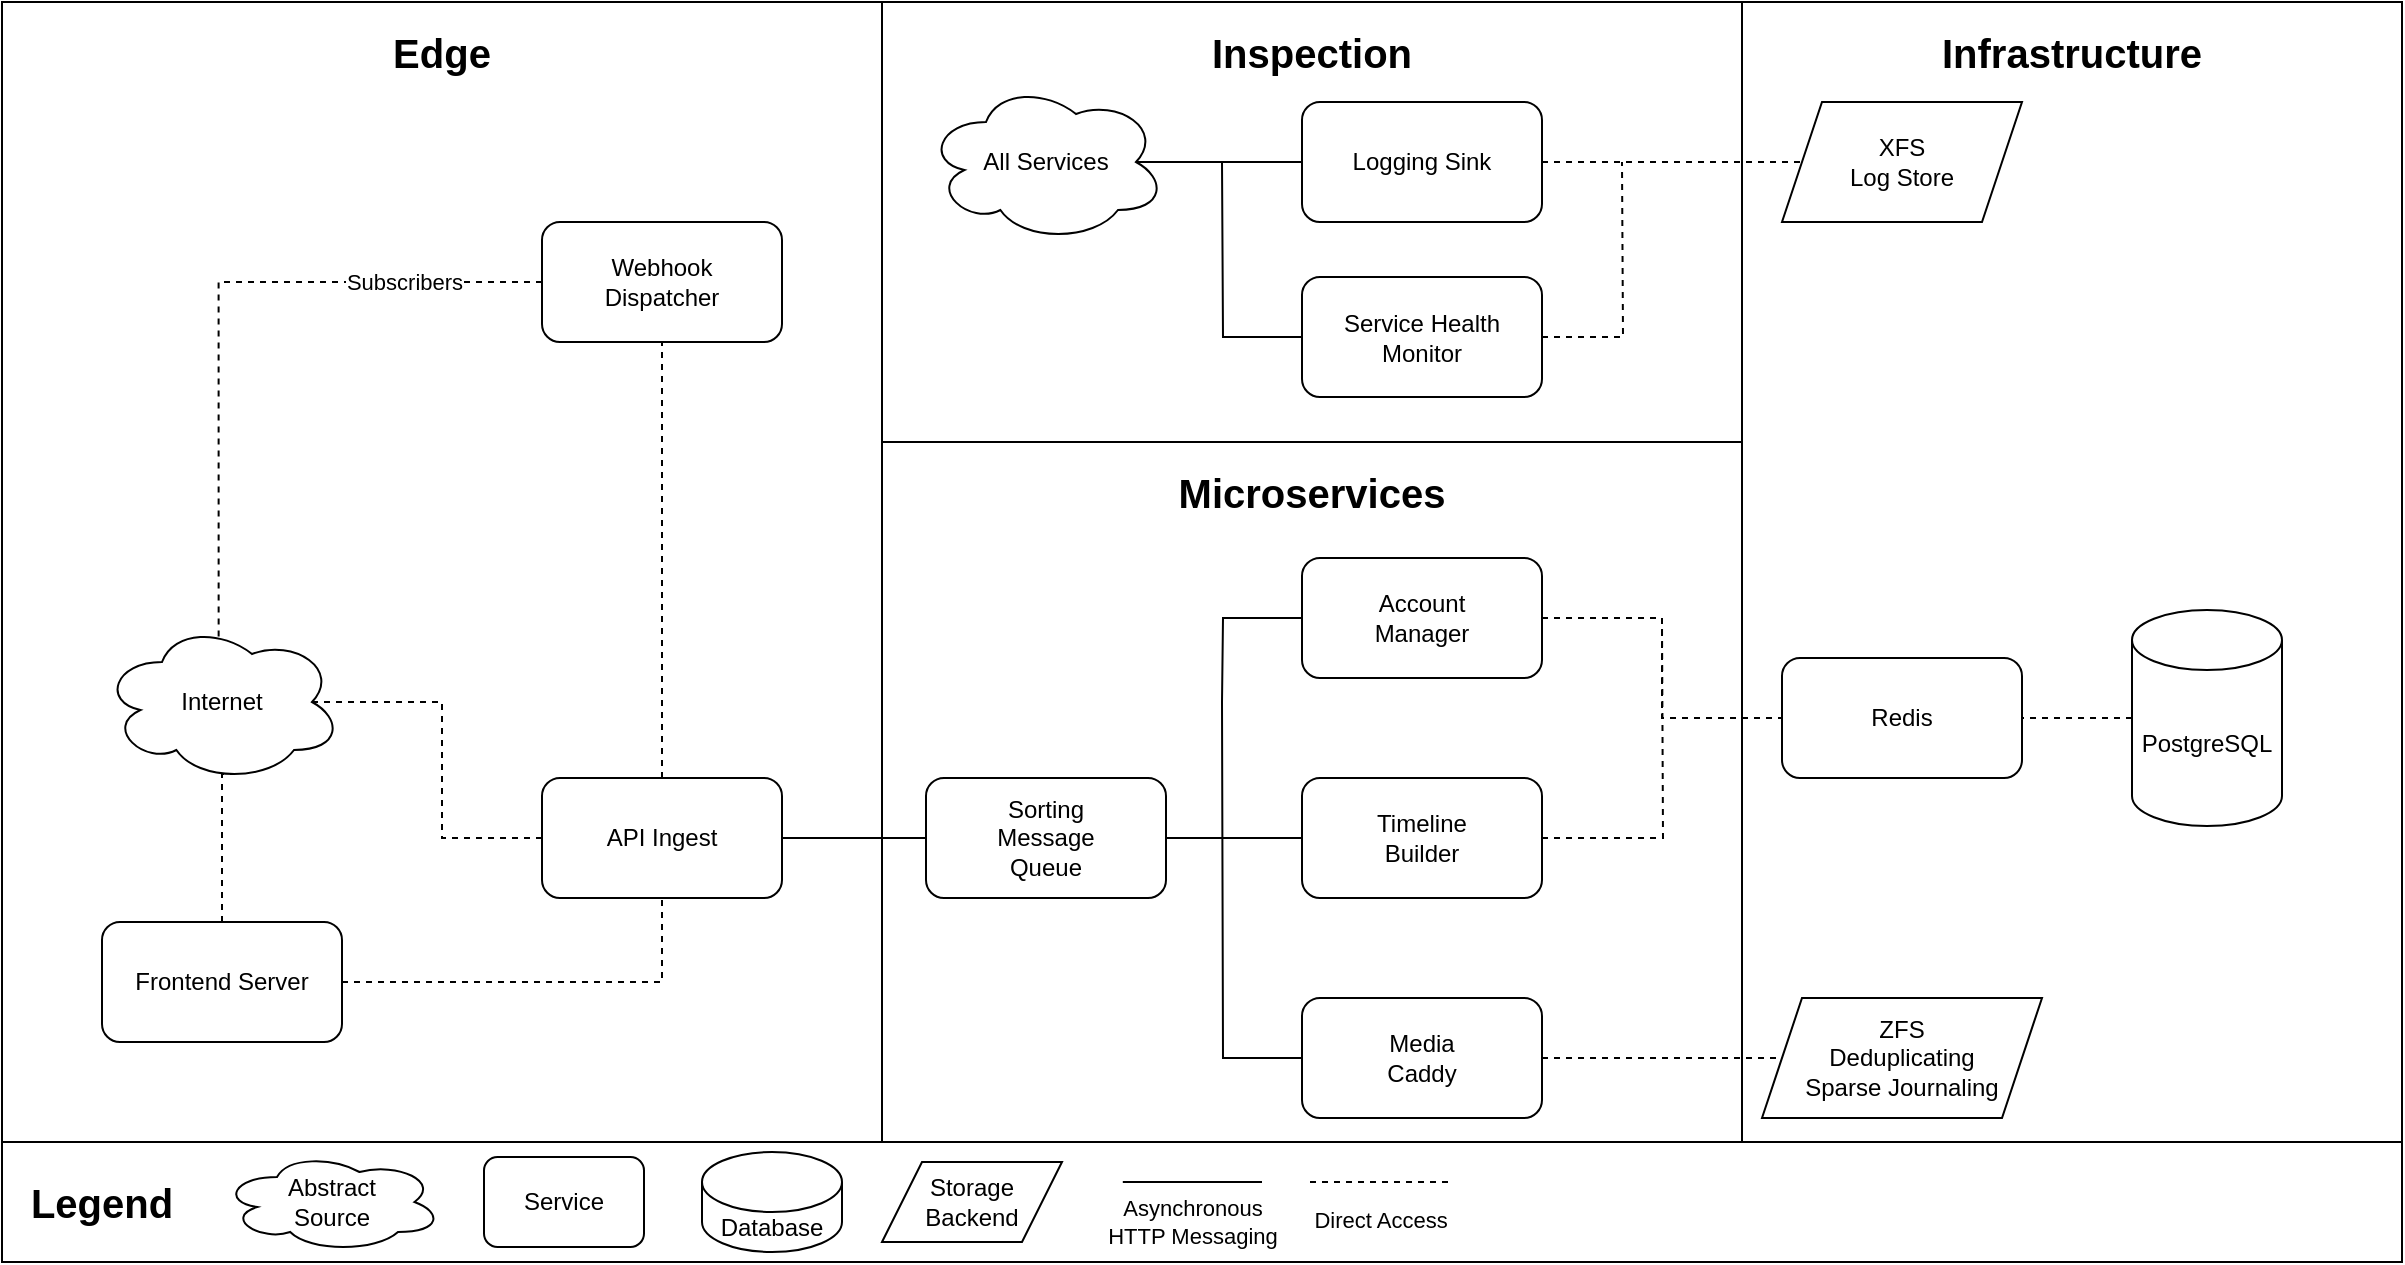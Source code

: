 <mxfile version="21.3.7" type="device">
  <diagram name="Page-1" id="b98fa263-6416-c6ec-5b7d-78bf54ef71d0">
    <mxGraphModel dx="1885" dy="695" grid="1" gridSize="10" guides="1" tooltips="1" connect="1" arrows="1" fold="1" page="0" pageScale="1.5" pageWidth="1100" pageHeight="850" background="none" math="0" shadow="0">
      <root>
        <mxCell id="0" style=";html=1;" />
        <mxCell id="1" style=";html=1;" parent="0" />
        <mxCell id="nBbD44UbI_85YfJUtkpX-35" value="" style="rounded=0;whiteSpace=wrap;html=1;" vertex="1" parent="1">
          <mxGeometry x="520" y="440" width="430" height="220" as="geometry" />
        </mxCell>
        <mxCell id="nBbD44UbI_85YfJUtkpX-30" value="" style="rounded=0;whiteSpace=wrap;html=1;" vertex="1" parent="1">
          <mxGeometry x="950" y="440" width="330" height="570" as="geometry" />
        </mxCell>
        <mxCell id="nBbD44UbI_85YfJUtkpX-29" value="" style="rounded=0;whiteSpace=wrap;html=1;" vertex="1" parent="1">
          <mxGeometry x="520" y="660" width="430" height="350" as="geometry" />
        </mxCell>
        <mxCell id="nBbD44UbI_85YfJUtkpX-15" value="" style="rounded=0;whiteSpace=wrap;html=1;" vertex="1" parent="1">
          <mxGeometry x="80" y="440" width="440" height="570" as="geometry" />
        </mxCell>
        <mxCell id="nBbD44UbI_85YfJUtkpX-7" style="edgeStyle=orthogonalEdgeStyle;rounded=0;orthogonalLoop=1;jettySize=auto;html=1;exitX=0;exitY=0.5;exitDx=0;exitDy=0;endArrow=none;endFill=0;entryX=0.486;entryY=0.121;entryDx=0;entryDy=0;entryPerimeter=0;dashed=1;" edge="1" parent="1" source="nBbD44UbI_85YfJUtkpX-1" target="nBbD44UbI_85YfJUtkpX-2">
          <mxGeometry relative="1" as="geometry" />
        </mxCell>
        <mxCell id="nBbD44UbI_85YfJUtkpX-8" value="Subscribers&lt;br&gt;" style="edgeLabel;html=1;align=center;verticalAlign=middle;resizable=0;points=[];" vertex="1" connectable="0" parent="nBbD44UbI_85YfJUtkpX-7">
          <mxGeometry relative="1" as="geometry">
            <mxPoint x="92" y="-9" as="offset" />
          </mxGeometry>
        </mxCell>
        <mxCell id="nBbD44UbI_85YfJUtkpX-1" value="Webhook&lt;br&gt;Dispatcher" style="rounded=1;whiteSpace=wrap;html=1;" vertex="1" parent="1">
          <mxGeometry x="350" y="550" width="120" height="60" as="geometry" />
        </mxCell>
        <mxCell id="nBbD44UbI_85YfJUtkpX-2" value="Internet" style="ellipse;shape=cloud;whiteSpace=wrap;html=1;" vertex="1" parent="1">
          <mxGeometry x="130" y="750" width="120" height="80" as="geometry" />
        </mxCell>
        <mxCell id="nBbD44UbI_85YfJUtkpX-5" style="rounded=0;orthogonalLoop=1;jettySize=auto;html=1;exitX=0.5;exitY=0;exitDx=0;exitDy=0;strokeColor=default;endArrow=none;endFill=0;dashed=1;" edge="1" parent="1" source="nBbD44UbI_85YfJUtkpX-4" target="nBbD44UbI_85YfJUtkpX-1">
          <mxGeometry relative="1" as="geometry" />
        </mxCell>
        <mxCell id="nBbD44UbI_85YfJUtkpX-9" style="edgeStyle=orthogonalEdgeStyle;rounded=0;orthogonalLoop=1;jettySize=auto;html=1;exitX=0;exitY=0.5;exitDx=0;exitDy=0;entryX=0.875;entryY=0.5;entryDx=0;entryDy=0;entryPerimeter=0;endArrow=none;endFill=0;dashed=1;" edge="1" parent="1" source="nBbD44UbI_85YfJUtkpX-4" target="nBbD44UbI_85YfJUtkpX-2">
          <mxGeometry relative="1" as="geometry" />
        </mxCell>
        <mxCell id="nBbD44UbI_85YfJUtkpX-14" style="edgeStyle=orthogonalEdgeStyle;rounded=0;orthogonalLoop=1;jettySize=auto;html=1;exitX=1;exitY=0.5;exitDx=0;exitDy=0;entryX=0;entryY=0.5;entryDx=0;entryDy=0;endArrow=none;endFill=0;" edge="1" parent="1" source="nBbD44UbI_85YfJUtkpX-4" target="nBbD44UbI_85YfJUtkpX-13">
          <mxGeometry relative="1" as="geometry" />
        </mxCell>
        <mxCell id="nBbD44UbI_85YfJUtkpX-4" value="API Ingest" style="rounded=1;whiteSpace=wrap;html=1;" vertex="1" parent="1">
          <mxGeometry x="350" y="828" width="120" height="60" as="geometry" />
        </mxCell>
        <mxCell id="nBbD44UbI_85YfJUtkpX-11" style="edgeStyle=orthogonalEdgeStyle;rounded=0;orthogonalLoop=1;jettySize=auto;html=1;exitX=0.5;exitY=0;exitDx=0;exitDy=0;endArrow=none;endFill=0;entryX=0.55;entryY=0.95;entryDx=0;entryDy=0;entryPerimeter=0;dashed=1;" edge="1" parent="1" source="nBbD44UbI_85YfJUtkpX-10" target="nBbD44UbI_85YfJUtkpX-2">
          <mxGeometry relative="1" as="geometry">
            <mxPoint x="180" y="850" as="targetPoint" />
            <Array as="points">
              <mxPoint x="190" y="826" />
            </Array>
          </mxGeometry>
        </mxCell>
        <mxCell id="nBbD44UbI_85YfJUtkpX-12" style="edgeStyle=orthogonalEdgeStyle;rounded=0;orthogonalLoop=1;jettySize=auto;html=1;exitX=1;exitY=0.5;exitDx=0;exitDy=0;entryX=0.5;entryY=1;entryDx=0;entryDy=0;endArrow=none;endFill=0;dashed=1;" edge="1" parent="1" source="nBbD44UbI_85YfJUtkpX-10" target="nBbD44UbI_85YfJUtkpX-4">
          <mxGeometry relative="1" as="geometry" />
        </mxCell>
        <mxCell id="nBbD44UbI_85YfJUtkpX-10" value="Frontend Server" style="rounded=1;whiteSpace=wrap;html=1;" vertex="1" parent="1">
          <mxGeometry x="130" y="900" width="120" height="60" as="geometry" />
        </mxCell>
        <mxCell id="nBbD44UbI_85YfJUtkpX-19" style="edgeStyle=orthogonalEdgeStyle;rounded=0;orthogonalLoop=1;jettySize=auto;html=1;exitX=1;exitY=0.5;exitDx=0;exitDy=0;entryX=0;entryY=0.5;entryDx=0;entryDy=0;endArrow=none;endFill=0;" edge="1" parent="1" source="nBbD44UbI_85YfJUtkpX-13" target="nBbD44UbI_85YfJUtkpX-17">
          <mxGeometry relative="1" as="geometry" />
        </mxCell>
        <mxCell id="nBbD44UbI_85YfJUtkpX-13" value="Sorting&lt;br&gt;Message&lt;br&gt;Queue" style="rounded=1;whiteSpace=wrap;html=1;" vertex="1" parent="1">
          <mxGeometry x="542" y="828" width="120" height="60" as="geometry" />
        </mxCell>
        <mxCell id="nBbD44UbI_85YfJUtkpX-20" style="edgeStyle=orthogonalEdgeStyle;rounded=0;orthogonalLoop=1;jettySize=auto;html=1;exitX=0;exitY=0.5;exitDx=0;exitDy=0;endArrow=none;endFill=0;" edge="1" parent="1" source="nBbD44UbI_85YfJUtkpX-16">
          <mxGeometry relative="1" as="geometry">
            <mxPoint x="690" y="790" as="targetPoint" />
          </mxGeometry>
        </mxCell>
        <mxCell id="nBbD44UbI_85YfJUtkpX-25" style="edgeStyle=orthogonalEdgeStyle;rounded=0;orthogonalLoop=1;jettySize=auto;html=1;exitX=1;exitY=0.5;exitDx=0;exitDy=0;entryX=0;entryY=0.5;entryDx=0;entryDy=0;endArrow=none;endFill=0;dashed=1;" edge="1" parent="1" source="nBbD44UbI_85YfJUtkpX-16" target="nBbD44UbI_85YfJUtkpX-22">
          <mxGeometry relative="1" as="geometry" />
        </mxCell>
        <mxCell id="nBbD44UbI_85YfJUtkpX-16" value="Account&lt;br&gt;Manager" style="rounded=1;whiteSpace=wrap;html=1;" vertex="1" parent="1">
          <mxGeometry x="730" y="718" width="120" height="60" as="geometry" />
        </mxCell>
        <mxCell id="nBbD44UbI_85YfJUtkpX-26" style="edgeStyle=orthogonalEdgeStyle;rounded=0;orthogonalLoop=1;jettySize=auto;html=1;exitX=1;exitY=0.5;exitDx=0;exitDy=0;endArrow=none;endFill=0;dashed=1;" edge="1" parent="1" source="nBbD44UbI_85YfJUtkpX-17">
          <mxGeometry relative="1" as="geometry">
            <mxPoint x="910" y="750" as="targetPoint" />
          </mxGeometry>
        </mxCell>
        <mxCell id="nBbD44UbI_85YfJUtkpX-17" value="Timeline&lt;br&gt;Builder" style="rounded=1;whiteSpace=wrap;html=1;" vertex="1" parent="1">
          <mxGeometry x="730" y="828" width="120" height="60" as="geometry" />
        </mxCell>
        <mxCell id="nBbD44UbI_85YfJUtkpX-21" style="edgeStyle=orthogonalEdgeStyle;rounded=0;orthogonalLoop=1;jettySize=auto;html=1;exitX=0;exitY=0.5;exitDx=0;exitDy=0;endArrow=none;endFill=0;" edge="1" parent="1" source="nBbD44UbI_85YfJUtkpX-18">
          <mxGeometry relative="1" as="geometry">
            <mxPoint x="690" y="790" as="targetPoint" />
          </mxGeometry>
        </mxCell>
        <mxCell id="nBbD44UbI_85YfJUtkpX-28" style="edgeStyle=orthogonalEdgeStyle;rounded=0;orthogonalLoop=1;jettySize=auto;html=1;exitX=1;exitY=0.5;exitDx=0;exitDy=0;entryX=0;entryY=0.5;entryDx=0;entryDy=0;endArrow=none;endFill=0;dashed=1;" edge="1" parent="1" source="nBbD44UbI_85YfJUtkpX-18">
          <mxGeometry relative="1" as="geometry">
            <mxPoint x="970" y="968" as="targetPoint" />
          </mxGeometry>
        </mxCell>
        <mxCell id="nBbD44UbI_85YfJUtkpX-18" value="Media&lt;br&gt;Caddy" style="rounded=1;whiteSpace=wrap;html=1;" vertex="1" parent="1">
          <mxGeometry x="730" y="938" width="120" height="60" as="geometry" />
        </mxCell>
        <mxCell id="nBbD44UbI_85YfJUtkpX-22" value="Redis" style="rounded=1;whiteSpace=wrap;html=1;" vertex="1" parent="1">
          <mxGeometry x="970" y="768" width="120" height="60" as="geometry" />
        </mxCell>
        <mxCell id="nBbD44UbI_85YfJUtkpX-24" style="edgeStyle=orthogonalEdgeStyle;rounded=0;orthogonalLoop=1;jettySize=auto;html=1;exitX=0;exitY=0.5;exitDx=0;exitDy=0;entryX=1;entryY=0.5;entryDx=0;entryDy=0;endArrow=none;endFill=0;exitPerimeter=0;dashed=1;" edge="1" parent="1" source="nBbD44UbI_85YfJUtkpX-50" target="nBbD44UbI_85YfJUtkpX-22">
          <mxGeometry relative="1" as="geometry">
            <mxPoint x="1130" y="798" as="sourcePoint" />
          </mxGeometry>
        </mxCell>
        <mxCell id="nBbD44UbI_85YfJUtkpX-44" style="edgeStyle=orthogonalEdgeStyle;rounded=0;orthogonalLoop=1;jettySize=auto;html=1;exitX=1;exitY=0.5;exitDx=0;exitDy=0;entryX=0;entryY=0.5;entryDx=0;entryDy=0;endArrow=none;endFill=0;dashed=1;" edge="1" parent="1" source="nBbD44UbI_85YfJUtkpX-31" target="nBbD44UbI_85YfJUtkpX-53">
          <mxGeometry relative="1" as="geometry">
            <mxPoint x="968.0" y="520" as="targetPoint" />
          </mxGeometry>
        </mxCell>
        <mxCell id="nBbD44UbI_85YfJUtkpX-31" value="Logging Sink" style="rounded=1;whiteSpace=wrap;html=1;" vertex="1" parent="1">
          <mxGeometry x="730" y="490" width="120" height="60" as="geometry" />
        </mxCell>
        <mxCell id="nBbD44UbI_85YfJUtkpX-42" style="edgeStyle=orthogonalEdgeStyle;rounded=0;orthogonalLoop=1;jettySize=auto;html=1;exitX=0;exitY=0.5;exitDx=0;exitDy=0;endArrow=none;endFill=0;" edge="1" parent="1" source="nBbD44UbI_85YfJUtkpX-33">
          <mxGeometry relative="1" as="geometry">
            <mxPoint x="690" y="520" as="targetPoint" />
          </mxGeometry>
        </mxCell>
        <mxCell id="nBbD44UbI_85YfJUtkpX-45" style="edgeStyle=orthogonalEdgeStyle;rounded=0;orthogonalLoop=1;jettySize=auto;html=1;exitX=1;exitY=0.5;exitDx=0;exitDy=0;endArrow=none;endFill=0;dashed=1;" edge="1" parent="1" source="nBbD44UbI_85YfJUtkpX-33">
          <mxGeometry relative="1" as="geometry">
            <mxPoint x="890" y="520" as="targetPoint" />
          </mxGeometry>
        </mxCell>
        <mxCell id="nBbD44UbI_85YfJUtkpX-33" value="Service Health&lt;br&gt;Monitor" style="rounded=1;whiteSpace=wrap;html=1;" vertex="1" parent="1">
          <mxGeometry x="730" y="577.5" width="120" height="60" as="geometry" />
        </mxCell>
        <mxCell id="nBbD44UbI_85YfJUtkpX-36" value="&lt;b&gt;&lt;font style=&quot;font-size: 20px;&quot;&gt;Edge&lt;/font&gt;&lt;/b&gt;" style="text;html=1;strokeColor=none;fillColor=none;align=center;verticalAlign=middle;whiteSpace=wrap;rounded=0;" vertex="1" parent="1">
          <mxGeometry x="270" y="450" width="60" height="30" as="geometry" />
        </mxCell>
        <mxCell id="nBbD44UbI_85YfJUtkpX-37" value="&lt;b&gt;&lt;font style=&quot;font-size: 20px;&quot;&gt;Inspection&lt;br&gt;&lt;/font&gt;&lt;/b&gt;" style="text;html=1;strokeColor=none;fillColor=none;align=center;verticalAlign=middle;whiteSpace=wrap;rounded=0;" vertex="1" parent="1">
          <mxGeometry x="705" y="450" width="60" height="30" as="geometry" />
        </mxCell>
        <mxCell id="nBbD44UbI_85YfJUtkpX-38" value="&lt;b&gt;&lt;font style=&quot;font-size: 20px;&quot;&gt;Microservices&lt;br&gt;&lt;/font&gt;&lt;/b&gt;" style="text;html=1;strokeColor=none;fillColor=none;align=center;verticalAlign=middle;whiteSpace=wrap;rounded=0;" vertex="1" parent="1">
          <mxGeometry x="705" y="670" width="60" height="30" as="geometry" />
        </mxCell>
        <mxCell id="nBbD44UbI_85YfJUtkpX-39" value="&lt;b&gt;&lt;font style=&quot;font-size: 20px;&quot;&gt;Infrastructure&lt;br&gt;&lt;/font&gt;&lt;/b&gt;" style="text;html=1;strokeColor=none;fillColor=none;align=center;verticalAlign=middle;whiteSpace=wrap;rounded=0;" vertex="1" parent="1">
          <mxGeometry x="1085" y="450" width="60" height="30" as="geometry" />
        </mxCell>
        <mxCell id="nBbD44UbI_85YfJUtkpX-41" style="edgeStyle=orthogonalEdgeStyle;rounded=0;orthogonalLoop=1;jettySize=auto;html=1;exitX=0.875;exitY=0.5;exitDx=0;exitDy=0;exitPerimeter=0;entryX=0;entryY=0.5;entryDx=0;entryDy=0;endArrow=none;endFill=0;" edge="1" parent="1" source="nBbD44UbI_85YfJUtkpX-40" target="nBbD44UbI_85YfJUtkpX-31">
          <mxGeometry relative="1" as="geometry" />
        </mxCell>
        <mxCell id="nBbD44UbI_85YfJUtkpX-40" value="All Services" style="ellipse;shape=cloud;whiteSpace=wrap;html=1;" vertex="1" parent="1">
          <mxGeometry x="542" y="480" width="120" height="80" as="geometry" />
        </mxCell>
        <mxCell id="nBbD44UbI_85YfJUtkpX-46" value="" style="rounded=0;whiteSpace=wrap;html=1;" vertex="1" parent="1">
          <mxGeometry x="80" y="1010" width="1200" height="60" as="geometry" />
        </mxCell>
        <mxCell id="nBbD44UbI_85YfJUtkpX-47" value="&lt;b&gt;&lt;font style=&quot;font-size: 20px;&quot;&gt;Legend&lt;/font&gt;&lt;/b&gt;" style="text;html=1;strokeColor=none;fillColor=none;align=center;verticalAlign=middle;whiteSpace=wrap;rounded=0;" vertex="1" parent="1">
          <mxGeometry x="100" y="1025" width="60" height="30" as="geometry" />
        </mxCell>
        <mxCell id="nBbD44UbI_85YfJUtkpX-48" value="Abstract&lt;br&gt;Source" style="ellipse;shape=cloud;whiteSpace=wrap;html=1;" vertex="1" parent="1">
          <mxGeometry x="190" y="1015" width="110" height="50" as="geometry" />
        </mxCell>
        <mxCell id="nBbD44UbI_85YfJUtkpX-49" value="Service" style="rounded=1;whiteSpace=wrap;html=1;" vertex="1" parent="1">
          <mxGeometry x="321" y="1017.5" width="80" height="45" as="geometry" />
        </mxCell>
        <mxCell id="nBbD44UbI_85YfJUtkpX-50" value="PostgreSQL&lt;br&gt;" style="shape=cylinder3;whiteSpace=wrap;html=1;boundedLbl=1;backgroundOutline=1;size=15;" vertex="1" parent="1">
          <mxGeometry x="1145" y="744" width="75" height="108" as="geometry" />
        </mxCell>
        <mxCell id="nBbD44UbI_85YfJUtkpX-52" value="Database" style="shape=cylinder3;whiteSpace=wrap;html=1;boundedLbl=1;backgroundOutline=1;size=15;" vertex="1" parent="1">
          <mxGeometry x="430" y="1015" width="70" height="50" as="geometry" />
        </mxCell>
        <mxCell id="nBbD44UbI_85YfJUtkpX-53" value="XFS&lt;br&gt;Log Store" style="shape=parallelogram;perimeter=parallelogramPerimeter;whiteSpace=wrap;html=1;fixedSize=1;" vertex="1" parent="1">
          <mxGeometry x="970" y="490" width="120" height="60" as="geometry" />
        </mxCell>
        <mxCell id="nBbD44UbI_85YfJUtkpX-54" value="ZFS&lt;br style=&quot;border-color: var(--border-color);&quot;&gt;Deduplicating&lt;br style=&quot;border-color: var(--border-color);&quot;&gt;Sparse Journaling" style="shape=parallelogram;perimeter=parallelogramPerimeter;whiteSpace=wrap;html=1;fixedSize=1;" vertex="1" parent="1">
          <mxGeometry x="960" y="938" width="140" height="60" as="geometry" />
        </mxCell>
        <mxCell id="nBbD44UbI_85YfJUtkpX-55" value="Storage &lt;br&gt;Backend" style="shape=parallelogram;perimeter=parallelogramPerimeter;whiteSpace=wrap;html=1;fixedSize=1;" vertex="1" parent="1">
          <mxGeometry x="520" y="1020" width="90" height="40" as="geometry" />
        </mxCell>
        <mxCell id="nBbD44UbI_85YfJUtkpX-56" value="" style="endArrow=none;html=1;rounded=0;entryX=0.525;entryY=0.333;entryDx=0;entryDy=0;entryPerimeter=0;exitX=0.467;exitY=0.333;exitDx=0;exitDy=0;exitPerimeter=0;" edge="1" parent="1" source="nBbD44UbI_85YfJUtkpX-46" target="nBbD44UbI_85YfJUtkpX-46">
          <mxGeometry width="50" height="50" relative="1" as="geometry">
            <mxPoint x="660" y="710" as="sourcePoint" />
            <mxPoint x="710" y="660" as="targetPoint" />
          </mxGeometry>
        </mxCell>
        <mxCell id="nBbD44UbI_85YfJUtkpX-57" value="" style="endArrow=none;html=1;rounded=0;entryX=0.525;entryY=0.333;entryDx=0;entryDy=0;entryPerimeter=0;exitX=0.467;exitY=0.333;exitDx=0;exitDy=0;exitPerimeter=0;dashed=1;" edge="1" parent="1">
          <mxGeometry width="50" height="50" relative="1" as="geometry">
            <mxPoint x="734" y="1030" as="sourcePoint" />
            <mxPoint x="804" y="1030" as="targetPoint" />
          </mxGeometry>
        </mxCell>
        <mxCell id="nBbD44UbI_85YfJUtkpX-58" value="Direct Access" style="edgeLabel;html=1;align=center;verticalAlign=middle;resizable=0;points=[];" vertex="1" connectable="0" parent="nBbD44UbI_85YfJUtkpX-57">
          <mxGeometry x="-0.351" y="-1" relative="1" as="geometry">
            <mxPoint x="12" y="18" as="offset" />
          </mxGeometry>
        </mxCell>
        <mxCell id="nBbD44UbI_85YfJUtkpX-59" value="Asynchronous&lt;br&gt;HTTP Messaging" style="edgeLabel;html=1;align=center;verticalAlign=middle;resizable=0;points=[];" vertex="1" connectable="0" parent="1">
          <mxGeometry x="680.727" y="1049" as="geometry">
            <mxPoint x="-6" y="1" as="offset" />
          </mxGeometry>
        </mxCell>
      </root>
    </mxGraphModel>
  </diagram>
</mxfile>
